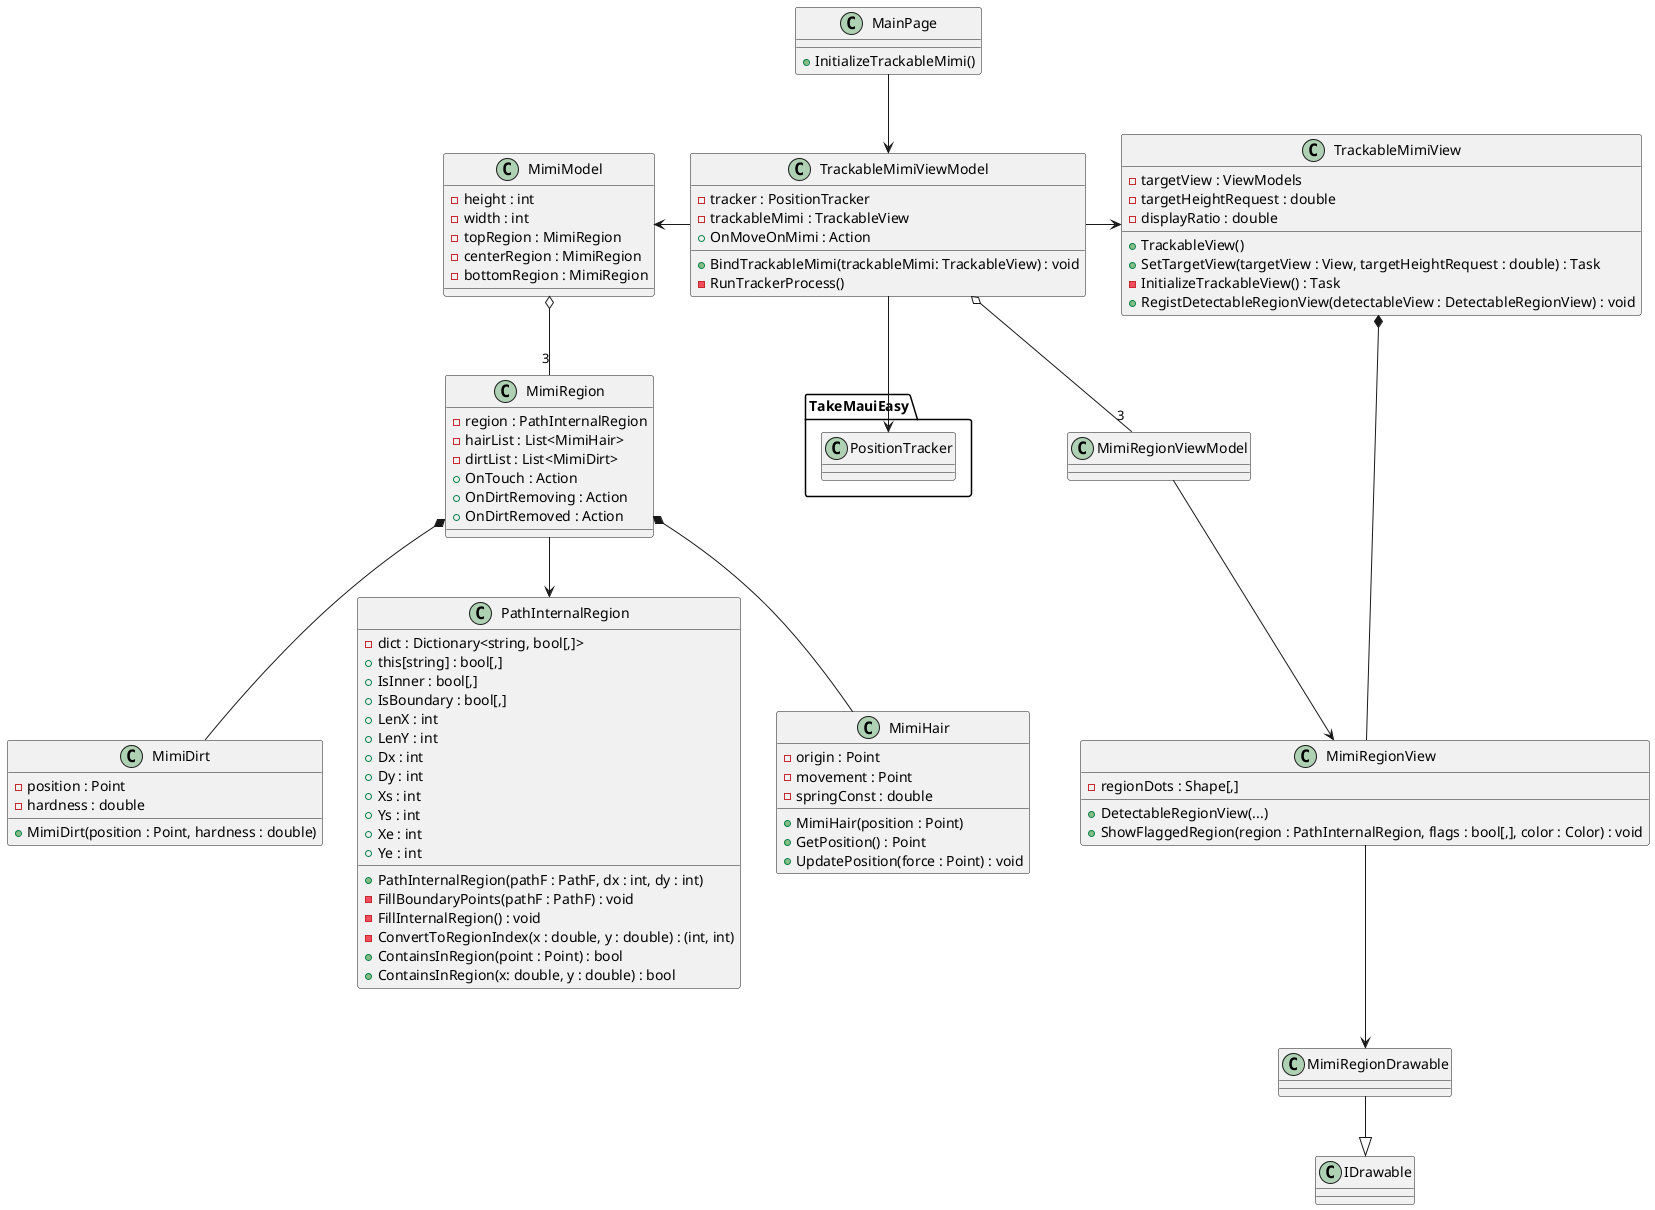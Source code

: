 @startuml MimikakiClassDiagram
' Models
class MimiModel
{
    - height : int
    - width : int
    - topRegion : MimiRegion
    - centerRegion : MimiRegion
    - bottomRegion : MimiRegion
}

class MimiRegion
{
    - region : PathInternalRegion
    - hairList : List<MimiHair>
    - dirtList : List<MimiDirt>
    + OnTouch : Action
    + OnDirtRemoving : Action
    + OnDirtRemoved : Action
}

class MimiHair
{
    - origin : Point
    - movement : Point
    - springConst : double
    + MimiHair(position : Point)
    + GetPosition() : Point
    + UpdatePosition(force : Point) : void
}

class MimiDirt
{
    - position : Point
    - hardness : double
    + MimiDirt(position : Point, hardness : double)
}

class PathInternalRegion
{
    - dict : Dictionary<string, bool[,]>
    + this[string] : bool[,]
    + IsInner : bool[,]
    + IsBoundary : bool[,]
    + LenX : int
    + LenY : int
    + Dx : int
    + Dy : int
    + Xs : int
    + Ys : int
    + Xe : int
    + Ye : int
    + PathInternalRegion(pathF : PathF, dx : int, dy : int)
    - FillBoundaryPoints(pathF : PathF) : void
    - FillInternalRegion() : void
    - ConvertToRegionIndex(x : double, y : double) : (int, int)
    + ContainsInRegion(point : Point) : bool
    + ContainsInRegion(x: double, y : double) : bool
}

' Views
class TrackableMimiView
{
    - targetView : ViewModels
    - targetHeightRequest : double
    - displayRatio : double
    + TrackableView()
    + SetTargetView(targetView : View, targetHeightRequest : double) : Task
    - InitializeTrackableView() : Task
    + RegistDetectableRegionView(detectableView : DetectableRegionView) : void
}

class MimiRegionView
{
    - regionDots : Shape[,]
    + DetectableRegionView(...)
    + ShowFlaggedRegion(region : PathInternalRegion, flags : bool[,], color : Color) : void
}

' ViewModels
class TrackableMimiViewModel
{
    - tracker : PositionTracker
    - trackableMimi : TrackableView
    + OnMoveOnMimi : Action
    + BindTrackableMimi(trackableMimi: TrackableView) : void
    - RunTrackerProcess()
}

class MimiRegionViewModel
{

}

' Drawable
class MimiRegionDrawable
{

}

' Page
class MainPage
{
    + InitializeTrackableMimi()
}

' Library
package TakeMauiEasy
{
    class PositionTracker
}

' 
MimiModel o-- "3" MimiRegion
MimiRegion --> PathInternalRegion
MimiRegion *-- MimiHair
MimiRegion *-- MimiDirt
TrackableMimiView *-- MimiRegionView
TrackableMimiViewModel -right-> TrackableMimiView
TrackableMimiViewModel -left-> MimiModel
MainPage --> TrackableMimiViewModel

TrackableMimiViewModel --> PositionTracker

TrackableMimiViewModel o-- "3" MimiRegionViewModel
MimiRegionViewModel --> MimiRegionView
MimiRegionView --> MimiRegionDrawable
MimiRegionDrawable --|> IDrawable

@enduml